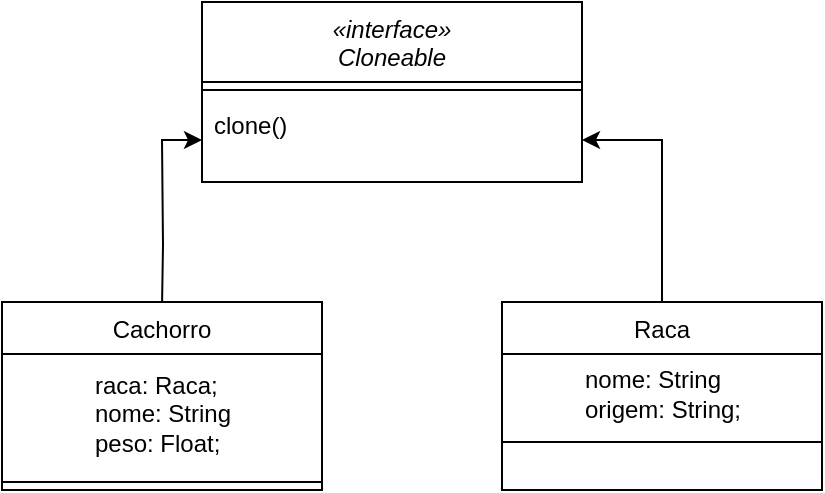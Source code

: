 <mxfile version="20.5.1" type="github"><diagram id="C5RBs43oDa-KdzZeNtuy" name="Page-1"><mxGraphModel dx="942" dy="1706" grid="1" gridSize="10" guides="1" tooltips="1" connect="1" arrows="1" fold="1" page="1" pageScale="1" pageWidth="827" pageHeight="1169" math="0" shadow="0"><root><mxCell id="WIyWlLk6GJQsqaUBKTNV-0"/><mxCell id="WIyWlLk6GJQsqaUBKTNV-1" parent="WIyWlLk6GJQsqaUBKTNV-0"/><mxCell id="KV0z5ivdttHeX8C22bq6-24" value="«interface»&#10;Cloneable" style="swimlane;fontStyle=2;align=center;verticalAlign=top;childLayout=stackLayout;horizontal=1;startSize=40;horizontalStack=0;resizeParent=1;resizeLast=0;collapsible=1;marginBottom=0;rounded=0;shadow=0;strokeWidth=1;" parent="WIyWlLk6GJQsqaUBKTNV-1" vertex="1"><mxGeometry x="300" y="-160" width="190" height="90" as="geometry"><mxRectangle x="220" y="120" width="160" height="26" as="alternateBounds"/></mxGeometry></mxCell><mxCell id="KV0z5ivdttHeX8C22bq6-25" value="" style="line;html=1;strokeWidth=1;align=left;verticalAlign=middle;spacingTop=-1;spacingLeft=3;spacingRight=3;rotatable=0;labelPosition=right;points=[];portConstraint=eastwest;" parent="KV0z5ivdttHeX8C22bq6-24" vertex="1"><mxGeometry y="40" width="190" height="8" as="geometry"/></mxCell><mxCell id="KV0z5ivdttHeX8C22bq6-26" value="clone()" style="text;align=left;verticalAlign=top;spacingLeft=4;spacingRight=4;overflow=hidden;rotatable=0;points=[[0,0.5],[1,0.5]];portConstraint=eastwest;" parent="KV0z5ivdttHeX8C22bq6-24" vertex="1"><mxGeometry y="48" width="190" height="42" as="geometry"/></mxCell><mxCell id="KV0z5ivdttHeX8C22bq6-34" style="edgeStyle=orthogonalEdgeStyle;rounded=0;orthogonalLoop=1;jettySize=auto;html=1;entryX=0;entryY=0.5;entryDx=0;entryDy=0;exitX=0.375;exitY=0.04;exitDx=0;exitDy=0;exitPerimeter=0;" parent="WIyWlLk6GJQsqaUBKTNV-1" target="KV0z5ivdttHeX8C22bq6-26" edge="1"><mxGeometry relative="1" as="geometry"><mxPoint x="280" y="-7.2" as="sourcePoint"/></mxGeometry></mxCell><mxCell id="KV0z5ivdttHeX8C22bq6-33" style="edgeStyle=orthogonalEdgeStyle;rounded=0;orthogonalLoop=1;jettySize=auto;html=1;" parent="WIyWlLk6GJQsqaUBKTNV-1" source="KV0z5ivdttHeX8C22bq6-29" target="KV0z5ivdttHeX8C22bq6-26" edge="1"><mxGeometry relative="1" as="geometry"/></mxCell><mxCell id="KV0z5ivdttHeX8C22bq6-29" value="Raca" style="swimlane;fontStyle=0;align=center;verticalAlign=top;childLayout=stackLayout;horizontal=1;startSize=26;horizontalStack=0;resizeParent=1;resizeLast=0;collapsible=1;marginBottom=0;rounded=0;shadow=0;strokeWidth=1;" parent="WIyWlLk6GJQsqaUBKTNV-1" vertex="1"><mxGeometry x="450" y="-10" width="160" height="94" as="geometry"><mxRectangle x="340" y="380" width="170" height="26" as="alternateBounds"/></mxGeometry></mxCell><mxCell id="tobWc8koMXp2xs6V4vx_-10" value="&lt;div style=&quot;text-align: left;&quot;&gt;&lt;span style=&quot;background-color: initial;&quot;&gt;nome: String&lt;/span&gt;&lt;br&gt;&lt;/div&gt;&lt;div style=&quot;text-align: left;&quot;&gt;origem: String;&lt;/div&gt;" style="text;html=1;align=center;verticalAlign=middle;resizable=0;points=[];autosize=1;strokeColor=none;fillColor=none;" parent="KV0z5ivdttHeX8C22bq6-29" vertex="1"><mxGeometry y="26" width="160" height="40" as="geometry"/></mxCell><mxCell id="KV0z5ivdttHeX8C22bq6-30" value="" style="line;html=1;strokeWidth=1;align=left;verticalAlign=middle;spacingTop=-1;spacingLeft=3;spacingRight=3;rotatable=0;labelPosition=right;points=[];portConstraint=eastwest;" parent="KV0z5ivdttHeX8C22bq6-29" vertex="1"><mxGeometry y="66" width="160" height="8" as="geometry"/></mxCell><mxCell id="tobWc8koMXp2xs6V4vx_-12" value="Cachorro" style="swimlane;fontStyle=0;align=center;verticalAlign=top;childLayout=stackLayout;horizontal=1;startSize=26;horizontalStack=0;resizeParent=1;resizeLast=0;collapsible=1;marginBottom=0;rounded=0;shadow=0;strokeWidth=1;" parent="WIyWlLk6GJQsqaUBKTNV-1" vertex="1"><mxGeometry x="200" y="-10" width="160" height="94" as="geometry"><mxRectangle x="340" y="380" width="170" height="26" as="alternateBounds"/></mxGeometry></mxCell><mxCell id="tobWc8koMXp2xs6V4vx_-13" value="&lt;div style=&quot;text-align: left;&quot;&gt;&lt;span style=&quot;background-color: initial;&quot;&gt;raca: Raca;&lt;/span&gt;&lt;/div&gt;&lt;div style=&quot;text-align: left;&quot;&gt;&lt;span style=&quot;background-color: initial;&quot;&gt;nome: String&lt;/span&gt;&lt;/div&gt;&lt;div style=&quot;text-align: left;&quot;&gt;peso: Float;&lt;/div&gt;" style="text;html=1;align=center;verticalAlign=middle;resizable=0;points=[];autosize=1;strokeColor=none;fillColor=none;" parent="tobWc8koMXp2xs6V4vx_-12" vertex="1"><mxGeometry y="26" width="160" height="60" as="geometry"/></mxCell><mxCell id="tobWc8koMXp2xs6V4vx_-14" value="" style="line;html=1;strokeWidth=1;align=left;verticalAlign=middle;spacingTop=-1;spacingLeft=3;spacingRight=3;rotatable=0;labelPosition=right;points=[];portConstraint=eastwest;" parent="tobWc8koMXp2xs6V4vx_-12" vertex="1"><mxGeometry y="86" width="160" height="8" as="geometry"/></mxCell></root></mxGraphModel></diagram></mxfile>